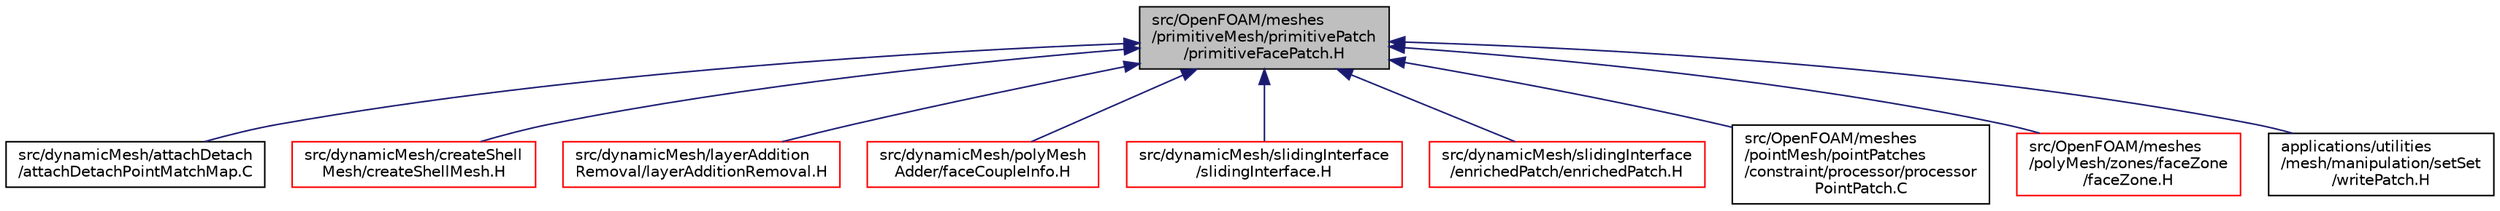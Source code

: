 digraph "src/OpenFOAM/meshes/primitiveMesh/primitivePatch/primitiveFacePatch.H"
{
  bgcolor="transparent";
  edge [fontname="Helvetica",fontsize="10",labelfontname="Helvetica",labelfontsize="10"];
  node [fontname="Helvetica",fontsize="10",shape=record];
  Node163 [label="src/OpenFOAM/meshes\l/primitiveMesh/primitivePatch\l/primitiveFacePatch.H",height=0.2,width=0.4,color="black", fillcolor="grey75", style="filled", fontcolor="black"];
  Node163 -> Node164 [dir="back",color="midnightblue",fontsize="10",style="solid",fontname="Helvetica"];
  Node164 [label="src/dynamicMesh/attachDetach\l/attachDetachPointMatchMap.C",height=0.2,width=0.4,color="black",URL="$a00371.html"];
  Node163 -> Node165 [dir="back",color="midnightblue",fontsize="10",style="solid",fontname="Helvetica"];
  Node165 [label="src/dynamicMesh/createShell\lMesh/createShellMesh.H",height=0.2,width=0.4,color="red",URL="$a00398.html"];
  Node163 -> Node168 [dir="back",color="midnightblue",fontsize="10",style="solid",fontname="Helvetica"];
  Node168 [label="src/dynamicMesh/layerAddition\lRemoval/layerAdditionRemoval.H",height=0.2,width=0.4,color="red",URL="$a00449.html"];
  Node163 -> Node175 [dir="back",color="midnightblue",fontsize="10",style="solid",fontname="Helvetica"];
  Node175 [label="src/dynamicMesh/polyMesh\lAdder/faceCoupleInfo.H",height=0.2,width=0.4,color="red",URL="$a00668.html"];
  Node163 -> Node183 [dir="back",color="midnightblue",fontsize="10",style="solid",fontname="Helvetica"];
  Node183 [label="src/dynamicMesh/slidingInterface\l/slidingInterface.H",height=0.2,width=0.4,color="red",URL="$a00908.html"];
  Node163 -> Node192 [dir="back",color="midnightblue",fontsize="10",style="solid",fontname="Helvetica"];
  Node192 [label="src/dynamicMesh/slidingInterface\l/enrichedPatch/enrichedPatch.H",height=0.2,width=0.4,color="red",URL="$a00887.html"];
  Node163 -> Node199 [dir="back",color="midnightblue",fontsize="10",style="solid",fontname="Helvetica"];
  Node199 [label="src/OpenFOAM/meshes\l/pointMesh/pointPatches\l/constraint/processor/processor\lPointPatch.C",height=0.2,width=0.4,color="black",URL="$a12218.html"];
  Node163 -> Node200 [dir="back",color="midnightblue",fontsize="10",style="solid",fontname="Helvetica"];
  Node200 [label="src/OpenFOAM/meshes\l/polyMesh/zones/faceZone\l/faceZone.H",height=0.2,width=0.4,color="red",URL="$a12557.html"];
  Node163 -> Node2708 [dir="back",color="midnightblue",fontsize="10",style="solid",fontname="Helvetica"];
  Node2708 [label="applications/utilities\l/mesh/manipulation/setSet\l/writePatch.H",height=0.2,width=0.4,color="black",URL="$a19076.html",tooltip="Write faceSet to vtk polydata file. Only one data which is original faceID. "];
}
